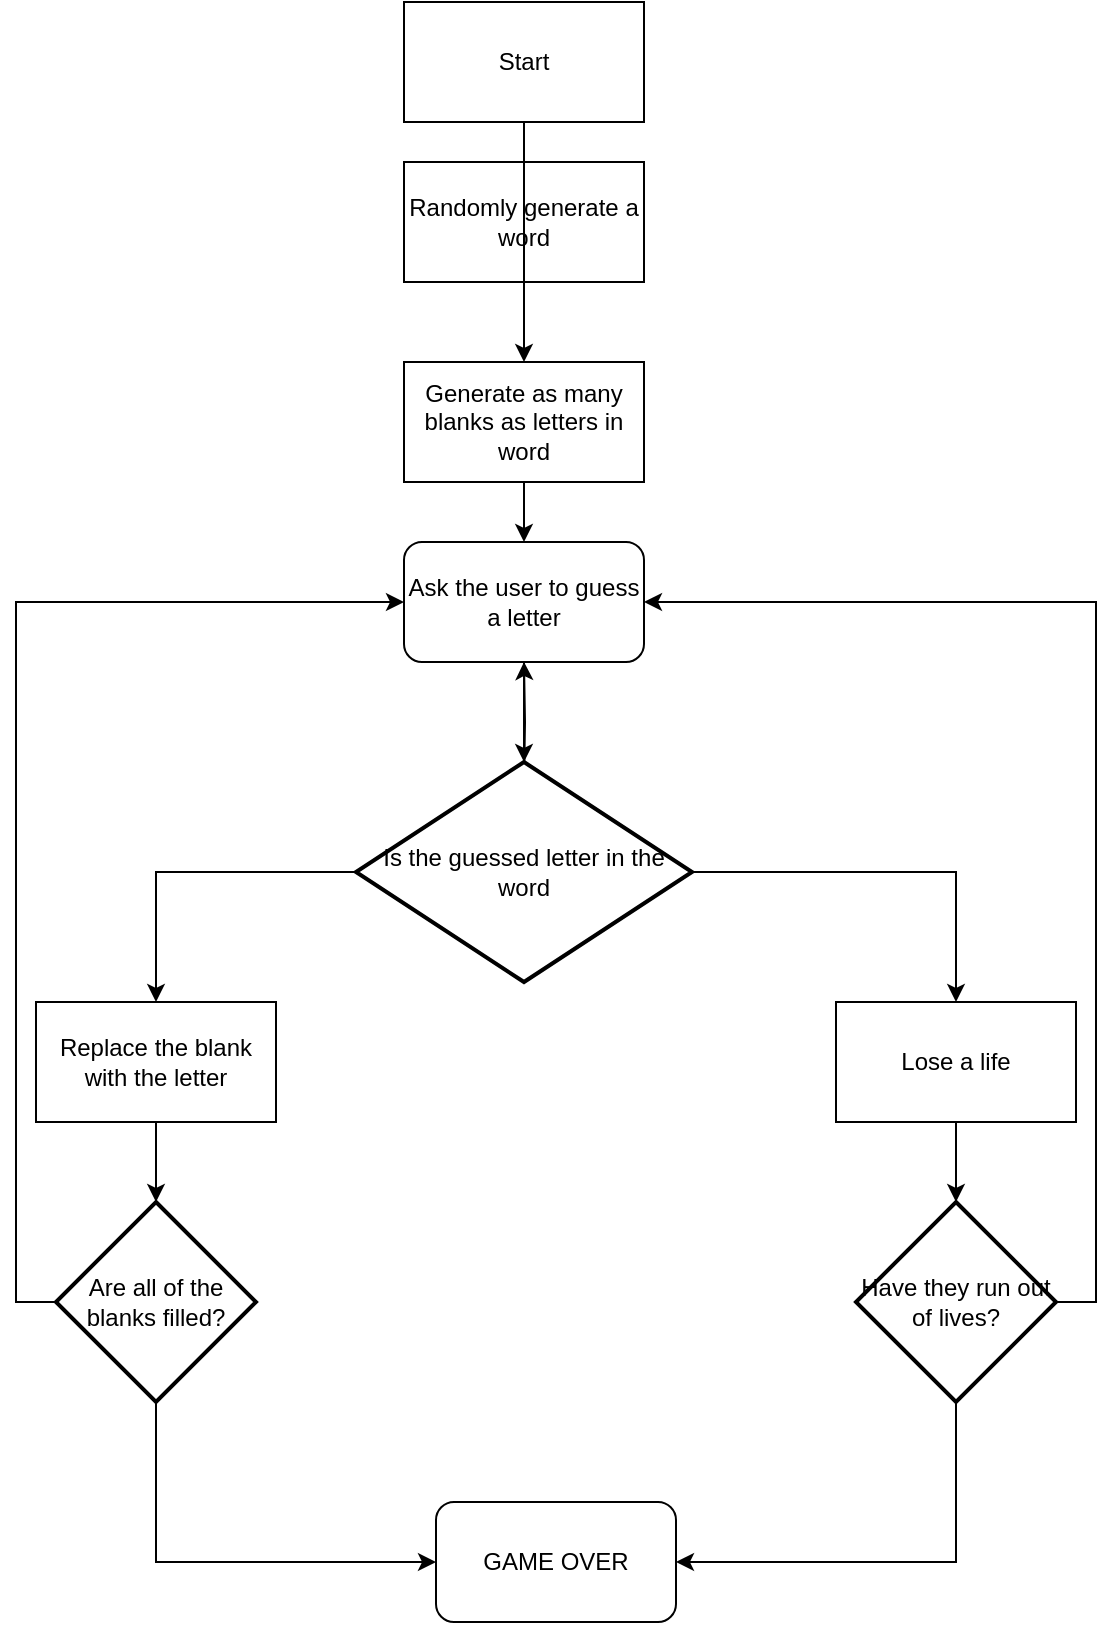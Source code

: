 <mxfile version="24.2.7" type="github">
  <diagram id="C5RBs43oDa-KdzZeNtuy" name="Page-1">
    <mxGraphModel dx="1434" dy="748" grid="1" gridSize="10" guides="1" tooltips="1" connect="1" arrows="1" fold="1" page="1" pageScale="1" pageWidth="827" pageHeight="1169" math="0" shadow="0">
      <root>
        <mxCell id="WIyWlLk6GJQsqaUBKTNV-0" />
        <mxCell id="WIyWlLk6GJQsqaUBKTNV-1" parent="WIyWlLk6GJQsqaUBKTNV-0" />
        <mxCell id="GqsJYp4RnAPQ4oBus4ti-22" value="" style="edgeStyle=orthogonalEdgeStyle;rounded=0;orthogonalLoop=1;jettySize=auto;html=1;" edge="1" parent="WIyWlLk6GJQsqaUBKTNV-1" source="GqsJYp4RnAPQ4oBus4ti-28" target="GqsJYp4RnAPQ4oBus4ti-25">
          <mxGeometry relative="1" as="geometry" />
        </mxCell>
        <mxCell id="GqsJYp4RnAPQ4oBus4ti-23" value="Start" style="rounded=0;whiteSpace=wrap;html=1;" vertex="1" parent="WIyWlLk6GJQsqaUBKTNV-1">
          <mxGeometry x="364" y="170" width="120" height="60" as="geometry" />
        </mxCell>
        <mxCell id="GqsJYp4RnAPQ4oBus4ti-24" value="Randomly generate a word" style="rounded=0;whiteSpace=wrap;html=1;" vertex="1" parent="WIyWlLk6GJQsqaUBKTNV-1">
          <mxGeometry x="364" y="250" width="120" height="60" as="geometry" />
        </mxCell>
        <mxCell id="GqsJYp4RnAPQ4oBus4ti-25" value="Ask the user to guess a letter" style="rounded=1;whiteSpace=wrap;html=1;" vertex="1" parent="WIyWlLk6GJQsqaUBKTNV-1">
          <mxGeometry x="364" y="440" width="120" height="60" as="geometry" />
        </mxCell>
        <mxCell id="GqsJYp4RnAPQ4oBus4ti-26" value="" style="edgeStyle=orthogonalEdgeStyle;rounded=0;orthogonalLoop=1;jettySize=auto;html=1;" edge="1" parent="WIyWlLk6GJQsqaUBKTNV-1" target="GqsJYp4RnAPQ4oBus4ti-25">
          <mxGeometry relative="1" as="geometry">
            <mxPoint x="424" y="560" as="sourcePoint" />
          </mxGeometry>
        </mxCell>
        <mxCell id="GqsJYp4RnAPQ4oBus4ti-27" value="" style="edgeStyle=orthogonalEdgeStyle;rounded=0;orthogonalLoop=1;jettySize=auto;html=1;" edge="1" parent="WIyWlLk6GJQsqaUBKTNV-1" source="GqsJYp4RnAPQ4oBus4ti-23" target="GqsJYp4RnAPQ4oBus4ti-28">
          <mxGeometry relative="1" as="geometry">
            <mxPoint x="424" y="230" as="sourcePoint" />
            <mxPoint x="424" y="490" as="targetPoint" />
          </mxGeometry>
        </mxCell>
        <mxCell id="GqsJYp4RnAPQ4oBus4ti-28" value="Generate as many blanks as letters in word" style="rounded=0;whiteSpace=wrap;html=1;" vertex="1" parent="WIyWlLk6GJQsqaUBKTNV-1">
          <mxGeometry x="364" y="350" width="120" height="60" as="geometry" />
        </mxCell>
        <mxCell id="GqsJYp4RnAPQ4oBus4ti-29" value="" style="edgeStyle=orthogonalEdgeStyle;rounded=0;orthogonalLoop=1;jettySize=auto;html=1;" edge="1" parent="WIyWlLk6GJQsqaUBKTNV-1" source="GqsJYp4RnAPQ4oBus4ti-25" target="GqsJYp4RnAPQ4oBus4ti-32">
          <mxGeometry relative="1" as="geometry">
            <mxPoint x="424" y="500" as="sourcePoint" />
            <mxPoint x="424" y="640" as="targetPoint" />
          </mxGeometry>
        </mxCell>
        <mxCell id="GqsJYp4RnAPQ4oBus4ti-30" style="edgeStyle=orthogonalEdgeStyle;rounded=0;orthogonalLoop=1;jettySize=auto;html=1;exitX=0;exitY=0.5;exitDx=0;exitDy=0;exitPerimeter=0;entryX=0.5;entryY=0;entryDx=0;entryDy=0;" edge="1" parent="WIyWlLk6GJQsqaUBKTNV-1" source="GqsJYp4RnAPQ4oBus4ti-32" target="GqsJYp4RnAPQ4oBus4ti-33">
          <mxGeometry relative="1" as="geometry" />
        </mxCell>
        <mxCell id="GqsJYp4RnAPQ4oBus4ti-31" style="edgeStyle=orthogonalEdgeStyle;rounded=0;orthogonalLoop=1;jettySize=auto;html=1;exitX=1;exitY=0.5;exitDx=0;exitDy=0;exitPerimeter=0;entryX=0.5;entryY=0;entryDx=0;entryDy=0;" edge="1" parent="WIyWlLk6GJQsqaUBKTNV-1" source="GqsJYp4RnAPQ4oBus4ti-32" target="GqsJYp4RnAPQ4oBus4ti-34">
          <mxGeometry relative="1" as="geometry" />
        </mxCell>
        <mxCell id="GqsJYp4RnAPQ4oBus4ti-32" value="Is the guessed letter in the word" style="strokeWidth=2;html=1;shape=mxgraph.flowchart.decision;whiteSpace=wrap;" vertex="1" parent="WIyWlLk6GJQsqaUBKTNV-1">
          <mxGeometry x="340" y="550" width="168" height="110" as="geometry" />
        </mxCell>
        <mxCell id="GqsJYp4RnAPQ4oBus4ti-33" value="Replace the blank with the letter" style="rounded=0;whiteSpace=wrap;html=1;" vertex="1" parent="WIyWlLk6GJQsqaUBKTNV-1">
          <mxGeometry x="180" y="670" width="120" height="60" as="geometry" />
        </mxCell>
        <mxCell id="GqsJYp4RnAPQ4oBus4ti-34" value="Lose a life" style="rounded=0;whiteSpace=wrap;html=1;" vertex="1" parent="WIyWlLk6GJQsqaUBKTNV-1">
          <mxGeometry x="580" y="670" width="120" height="60" as="geometry" />
        </mxCell>
        <mxCell id="GqsJYp4RnAPQ4oBus4ti-35" style="edgeStyle=orthogonalEdgeStyle;rounded=0;orthogonalLoop=1;jettySize=auto;html=1;exitX=0;exitY=0.5;exitDx=0;exitDy=0;exitPerimeter=0;entryX=0;entryY=0.5;entryDx=0;entryDy=0;" edge="1" parent="WIyWlLk6GJQsqaUBKTNV-1" source="GqsJYp4RnAPQ4oBus4ti-37" target="GqsJYp4RnAPQ4oBus4ti-25">
          <mxGeometry relative="1" as="geometry" />
        </mxCell>
        <mxCell id="GqsJYp4RnAPQ4oBus4ti-36" style="edgeStyle=orthogonalEdgeStyle;rounded=0;orthogonalLoop=1;jettySize=auto;html=1;exitX=0.5;exitY=1;exitDx=0;exitDy=0;exitPerimeter=0;entryX=0;entryY=0.5;entryDx=0;entryDy=0;" edge="1" parent="WIyWlLk6GJQsqaUBKTNV-1" source="GqsJYp4RnAPQ4oBus4ti-37" target="GqsJYp4RnAPQ4oBus4ti-43">
          <mxGeometry relative="1" as="geometry" />
        </mxCell>
        <mxCell id="GqsJYp4RnAPQ4oBus4ti-37" value="Are all of the blanks filled?" style="strokeWidth=2;html=1;shape=mxgraph.flowchart.decision;whiteSpace=wrap;" vertex="1" parent="WIyWlLk6GJQsqaUBKTNV-1">
          <mxGeometry x="190" y="770" width="100" height="100" as="geometry" />
        </mxCell>
        <mxCell id="GqsJYp4RnAPQ4oBus4ti-38" style="edgeStyle=orthogonalEdgeStyle;rounded=0;orthogonalLoop=1;jettySize=auto;html=1;exitX=1;exitY=0.5;exitDx=0;exitDy=0;exitPerimeter=0;entryX=1;entryY=0.5;entryDx=0;entryDy=0;" edge="1" parent="WIyWlLk6GJQsqaUBKTNV-1" source="GqsJYp4RnAPQ4oBus4ti-40" target="GqsJYp4RnAPQ4oBus4ti-25">
          <mxGeometry relative="1" as="geometry" />
        </mxCell>
        <mxCell id="GqsJYp4RnAPQ4oBus4ti-39" style="edgeStyle=orthogonalEdgeStyle;rounded=0;orthogonalLoop=1;jettySize=auto;html=1;exitX=0.5;exitY=1;exitDx=0;exitDy=0;exitPerimeter=0;entryX=1;entryY=0.5;entryDx=0;entryDy=0;" edge="1" parent="WIyWlLk6GJQsqaUBKTNV-1" source="GqsJYp4RnAPQ4oBus4ti-40" target="GqsJYp4RnAPQ4oBus4ti-43">
          <mxGeometry relative="1" as="geometry" />
        </mxCell>
        <mxCell id="GqsJYp4RnAPQ4oBus4ti-40" value="Have they run out of lives?" style="strokeWidth=2;html=1;shape=mxgraph.flowchart.decision;whiteSpace=wrap;" vertex="1" parent="WIyWlLk6GJQsqaUBKTNV-1">
          <mxGeometry x="590" y="770" width="100" height="100" as="geometry" />
        </mxCell>
        <mxCell id="GqsJYp4RnAPQ4oBus4ti-41" style="edgeStyle=orthogonalEdgeStyle;rounded=0;orthogonalLoop=1;jettySize=auto;html=1;exitX=0.5;exitY=1;exitDx=0;exitDy=0;entryX=0.5;entryY=0;entryDx=0;entryDy=0;entryPerimeter=0;" edge="1" parent="WIyWlLk6GJQsqaUBKTNV-1" source="GqsJYp4RnAPQ4oBus4ti-33" target="GqsJYp4RnAPQ4oBus4ti-37">
          <mxGeometry relative="1" as="geometry" />
        </mxCell>
        <mxCell id="GqsJYp4RnAPQ4oBus4ti-42" style="edgeStyle=orthogonalEdgeStyle;rounded=0;orthogonalLoop=1;jettySize=auto;html=1;exitX=0.5;exitY=1;exitDx=0;exitDy=0;entryX=0.5;entryY=0;entryDx=0;entryDy=0;entryPerimeter=0;" edge="1" parent="WIyWlLk6GJQsqaUBKTNV-1" source="GqsJYp4RnAPQ4oBus4ti-34" target="GqsJYp4RnAPQ4oBus4ti-40">
          <mxGeometry relative="1" as="geometry" />
        </mxCell>
        <mxCell id="GqsJYp4RnAPQ4oBus4ti-43" value="GAME OVER" style="rounded=1;whiteSpace=wrap;html=1;" vertex="1" parent="WIyWlLk6GJQsqaUBKTNV-1">
          <mxGeometry x="380" y="920" width="120" height="60" as="geometry" />
        </mxCell>
      </root>
    </mxGraphModel>
  </diagram>
</mxfile>
